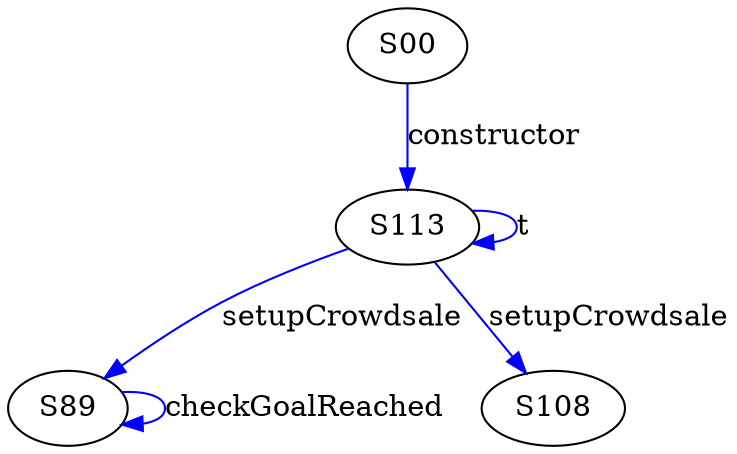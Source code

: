 digraph {

S00->S113 [label="constructor", style="", color="blue"]
S113->S89 [label="setupCrowdsale", style="", color="blue"]
S113->S108 [label="setupCrowdsale", style="", color="blue"]
S89->S89 [label="checkGoalReached", style="", color="blue"]
S113->S113 [label="t", style="", color="blue"]
}